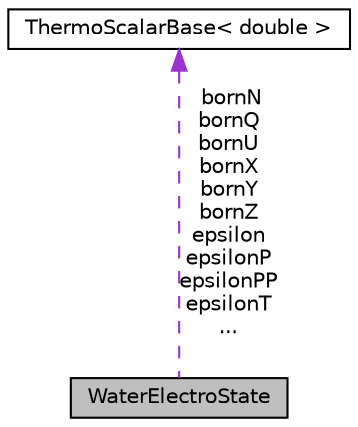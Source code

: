 digraph "WaterElectroState"
{
 // INTERACTIVE_SVG=YES
 // LATEX_PDF_SIZE
  edge [fontname="Helvetica",fontsize="10",labelfontname="Helvetica",labelfontsize="10"];
  node [fontname="Helvetica",fontsize="10",shape=record];
  Node1 [label="WaterElectroState",height=0.2,width=0.4,color="black", fillcolor="grey75", style="filled", fontcolor="black",tooltip=" "];
  Node2 -> Node1 [dir="back",color="darkorchid3",fontsize="10",style="dashed",label=" bornN\nbornQ\nbornU\nbornX\nbornY\nbornZ\nepsilon\nepsilonP\nepsilonPP\nepsilonT\n..." ,fontname="Helvetica"];
  Node2 [label="ThermoScalarBase\< double \>",height=0.2,width=0.4,color="black", fillcolor="white", style="filled",URL="$classReaktoro_1_1ThermoScalarBase.html",tooltip=" "];
}
